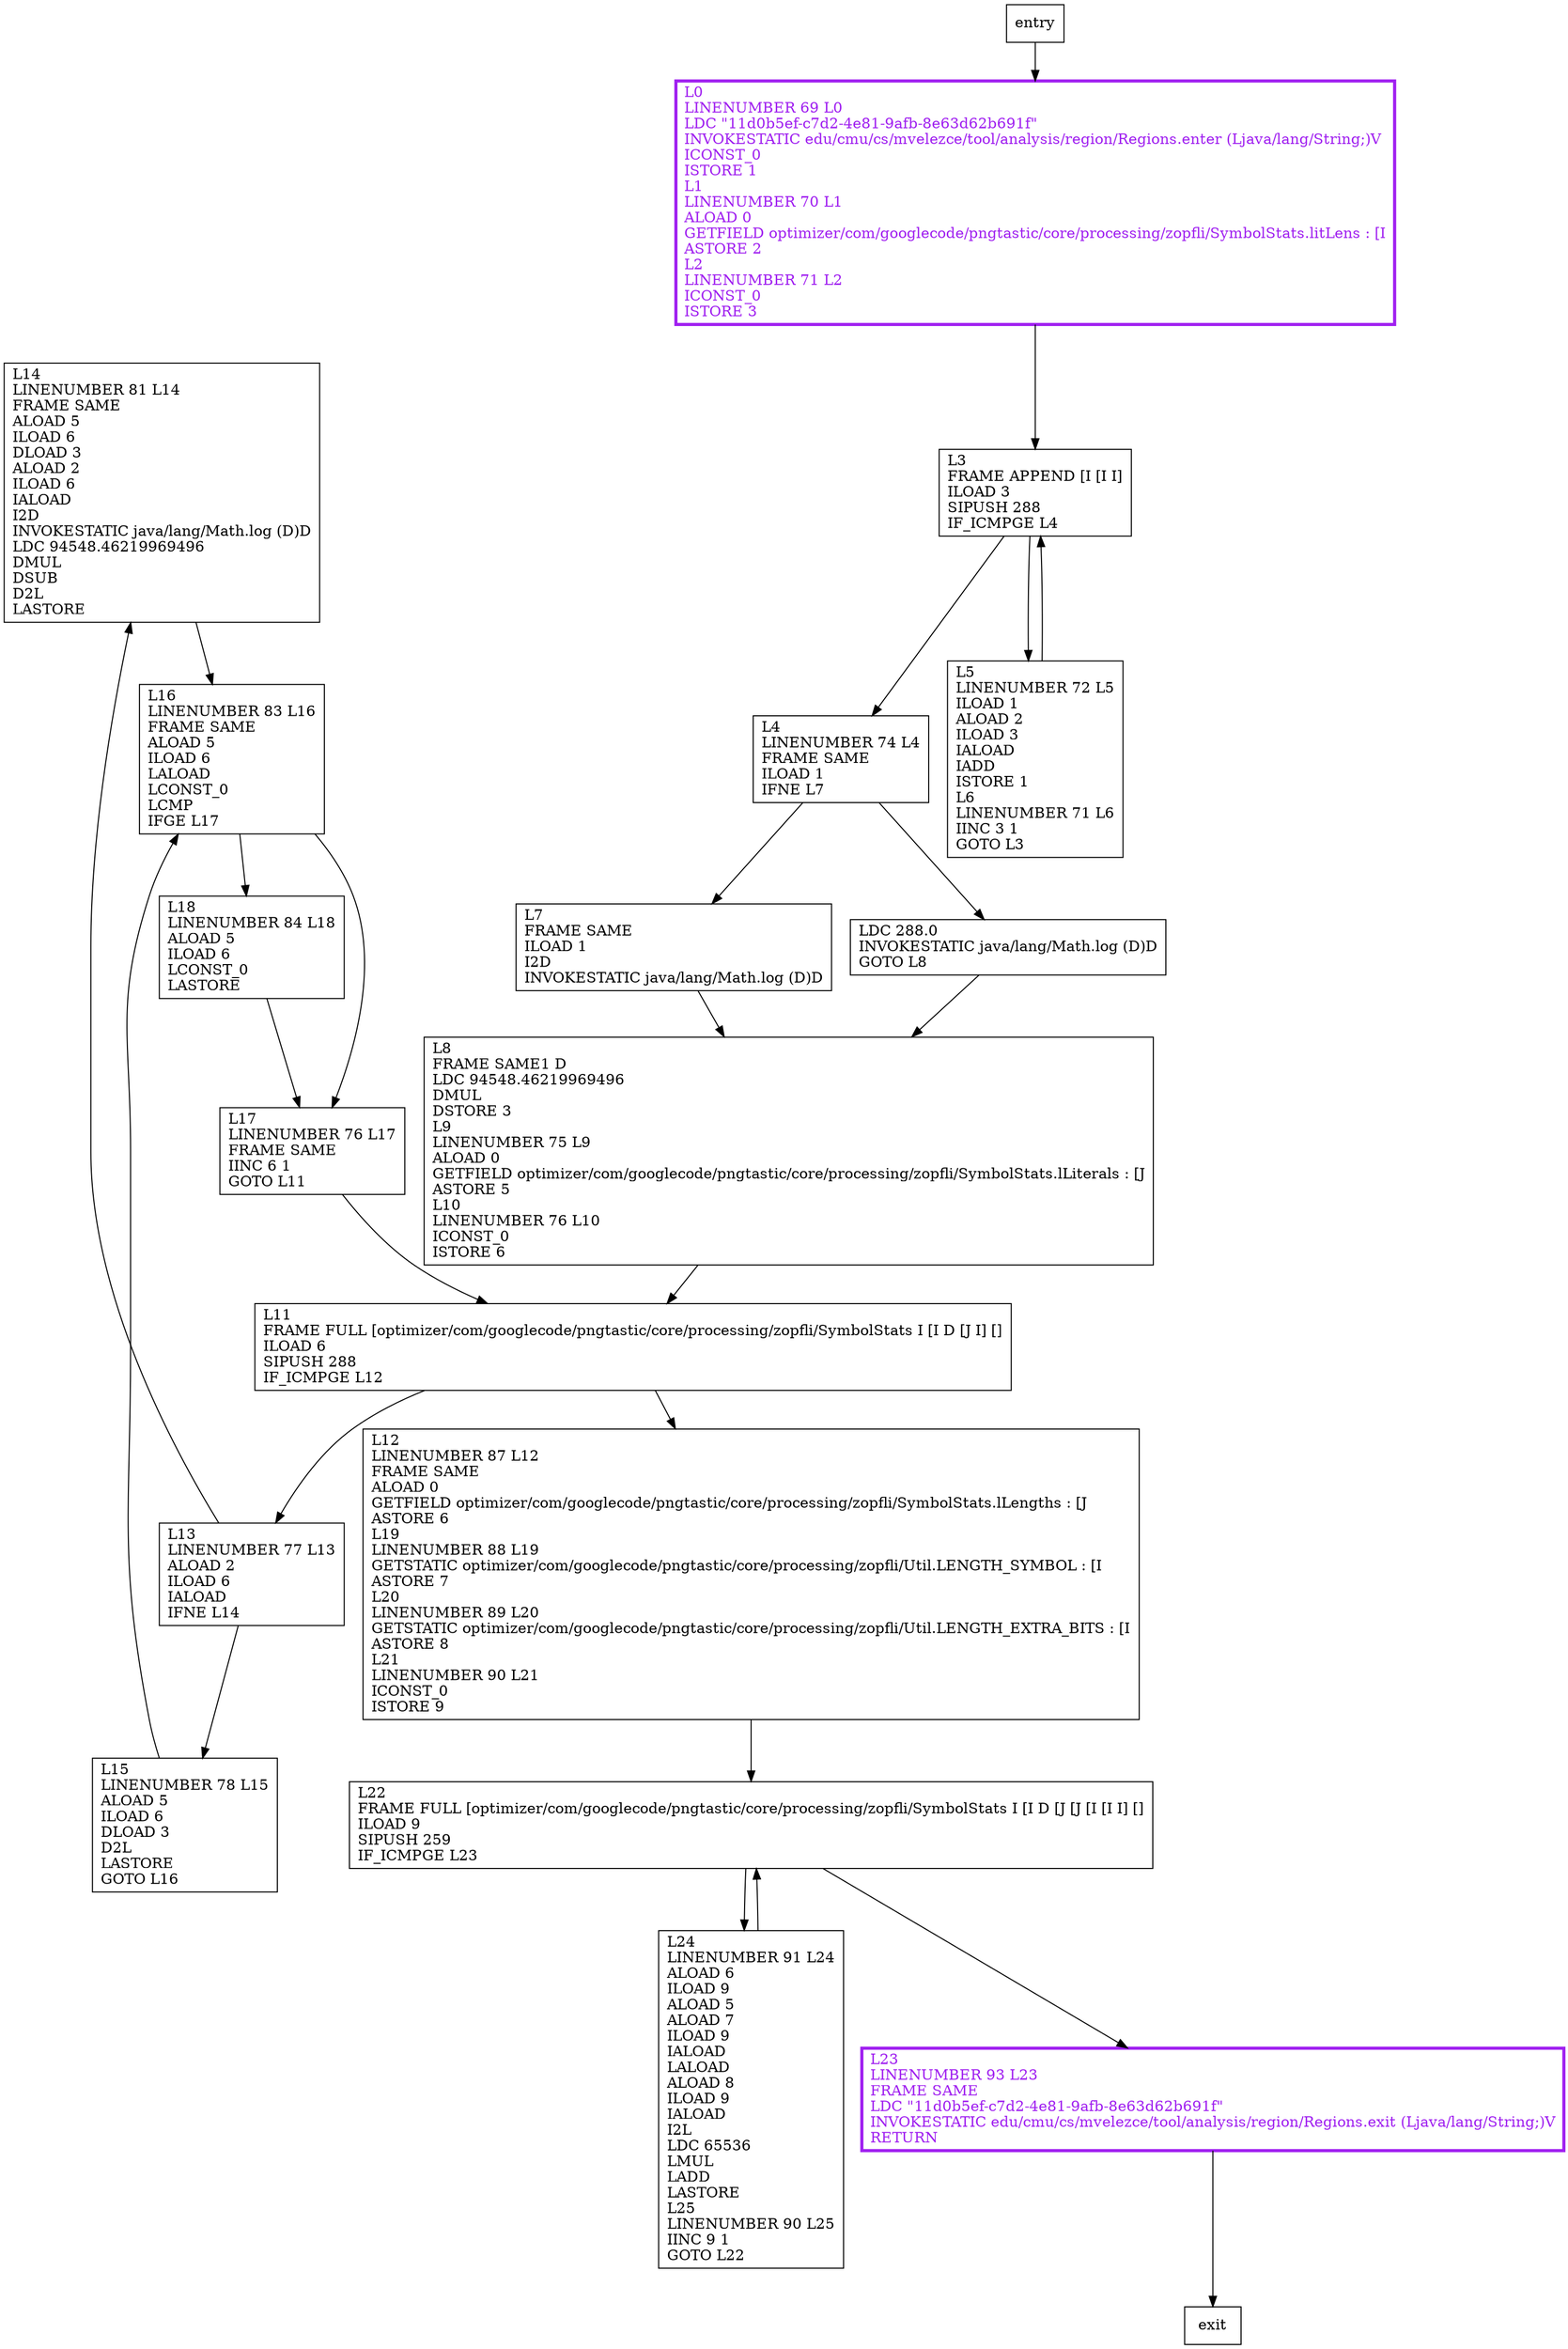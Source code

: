 digraph calculateLens {
node [shape=record];
1683884141 [label="L14\lLINENUMBER 81 L14\lFRAME SAME\lALOAD 5\lILOAD 6\lDLOAD 3\lALOAD 2\lILOAD 6\lIALOAD\lI2D\lINVOKESTATIC java/lang/Math.log (D)D\lLDC 94548.46219969496\lDMUL\lDSUB\lD2L\lLASTORE\l"];
426777471 [label="L5\lLINENUMBER 72 L5\lILOAD 1\lALOAD 2\lILOAD 3\lIALOAD\lIADD\lISTORE 1\lL6\lLINENUMBER 71 L6\lIINC 3 1\lGOTO L3\l"];
1239019312 [label="L13\lLINENUMBER 77 L13\lALOAD 2\lILOAD 6\lIALOAD\lIFNE L14\l"];
1383564470 [label="L17\lLINENUMBER 76 L17\lFRAME SAME\lIINC 6 1\lGOTO L11\l"];
1537829067 [label="L4\lLINENUMBER 74 L4\lFRAME SAME\lILOAD 1\lIFNE L7\l"];
1676937143 [label="L7\lFRAME SAME\lILOAD 1\lI2D\lINVOKESTATIC java/lang/Math.log (D)D\l"];
1616866113 [label="L23\lLINENUMBER 93 L23\lFRAME SAME\lLDC \"11d0b5ef-c7d2-4e81-9afb-8e63d62b691f\"\lINVOKESTATIC edu/cmu/cs/mvelezce/tool/analysis/region/Regions.exit (Ljava/lang/String;)V\lRETURN\l"];
1422999923 [label="L16\lLINENUMBER 83 L16\lFRAME SAME\lALOAD 5\lILOAD 6\lLALOAD\lLCONST_0\lLCMP\lIFGE L17\l"];
173246578 [label="L12\lLINENUMBER 87 L12\lFRAME SAME\lALOAD 0\lGETFIELD optimizer/com/googlecode/pngtastic/core/processing/zopfli/SymbolStats.lLengths : [J\lASTORE 6\lL19\lLINENUMBER 88 L19\lGETSTATIC optimizer/com/googlecode/pngtastic/core/processing/zopfli/Util.LENGTH_SYMBOL : [I\lASTORE 7\lL20\lLINENUMBER 89 L20\lGETSTATIC optimizer/com/googlecode/pngtastic/core/processing/zopfli/Util.LENGTH_EXTRA_BITS : [I\lASTORE 8\lL21\lLINENUMBER 90 L21\lICONST_0\lISTORE 9\l"];
1182725109 [label="L18\lLINENUMBER 84 L18\lALOAD 5\lILOAD 6\lLCONST_0\lLASTORE\l"];
1121403203 [label="L15\lLINENUMBER 78 L15\lALOAD 5\lILOAD 6\lDLOAD 3\lD2L\lLASTORE\lGOTO L16\l"];
1830925671 [label="L3\lFRAME APPEND [I [I I]\lILOAD 3\lSIPUSH 288\lIF_ICMPGE L4\l"];
1046183712 [label="L11\lFRAME FULL [optimizer/com/googlecode/pngtastic/core/processing/zopfli/SymbolStats I [I D [J I] []\lILOAD 6\lSIPUSH 288\lIF_ICMPGE L12\l"];
249758152 [label="L24\lLINENUMBER 91 L24\lALOAD 6\lILOAD 9\lALOAD 5\lALOAD 7\lILOAD 9\lIALOAD\lLALOAD\lALOAD 8\lILOAD 9\lIALOAD\lI2L\lLDC 65536\lLMUL\lLADD\lLASTORE\lL25\lLINENUMBER 90 L25\lIINC 9 1\lGOTO L22\l"];
1782153951 [label="L8\lFRAME SAME1 D\lLDC 94548.46219969496\lDMUL\lDSTORE 3\lL9\lLINENUMBER 75 L9\lALOAD 0\lGETFIELD optimizer/com/googlecode/pngtastic/core/processing/zopfli/SymbolStats.lLiterals : [J\lASTORE 5\lL10\lLINENUMBER 76 L10\lICONST_0\lISTORE 6\l"];
1068739258 [label="L22\lFRAME FULL [optimizer/com/googlecode/pngtastic/core/processing/zopfli/SymbolStats I [I D [J [J [I [I I] []\lILOAD 9\lSIPUSH 259\lIF_ICMPGE L23\l"];
1938539570 [label="LDC 288.0\lINVOKESTATIC java/lang/Math.log (D)D\lGOTO L8\l"];
1434153984 [label="L0\lLINENUMBER 69 L0\lLDC \"11d0b5ef-c7d2-4e81-9afb-8e63d62b691f\"\lINVOKESTATIC edu/cmu/cs/mvelezce/tool/analysis/region/Regions.enter (Ljava/lang/String;)V\lICONST_0\lISTORE 1\lL1\lLINENUMBER 70 L1\lALOAD 0\lGETFIELD optimizer/com/googlecode/pngtastic/core/processing/zopfli/SymbolStats.litLens : [I\lASTORE 2\lL2\lLINENUMBER 71 L2\lICONST_0\lISTORE 3\l"];
entry;
exit;
1683884141 -> 1422999923;
426777471 -> 1830925671;
1239019312 -> 1683884141;
1239019312 -> 1121403203;
1383564470 -> 1046183712;
1537829067 -> 1676937143;
1537829067 -> 1938539570;
1676937143 -> 1782153951;
1616866113 -> exit;
1422999923 -> 1383564470;
1422999923 -> 1182725109;
173246578 -> 1068739258;
1182725109 -> 1383564470;
entry -> 1434153984;
1121403203 -> 1422999923;
1830925671 -> 426777471;
1830925671 -> 1537829067;
1046183712 -> 1239019312;
1046183712 -> 173246578;
249758152 -> 1068739258;
1782153951 -> 1046183712;
1068739258 -> 249758152;
1068739258 -> 1616866113;
1938539570 -> 1782153951;
1434153984 -> 1830925671;
1616866113[fontcolor="purple", penwidth=3, color="purple"];
1434153984[fontcolor="purple", penwidth=3, color="purple"];
}
